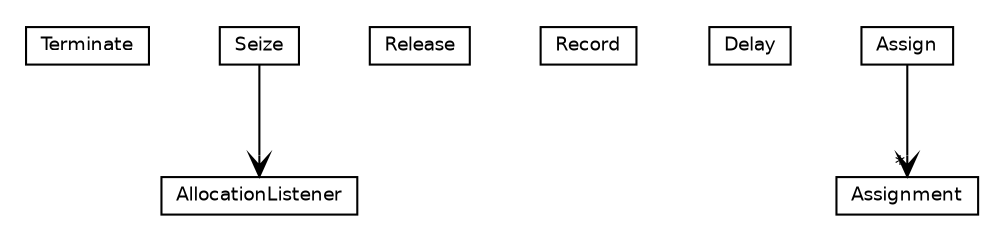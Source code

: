 #!/usr/local/bin/dot
#
# Class diagram 
# Generated by UMLGraph version 5.4 (http://www.umlgraph.org/)
#

digraph G {
	edge [fontname="Helvetica",fontsize=10,labelfontname="Helvetica",labelfontsize=10];
	node [fontname="Helvetica",fontsize=10,shape=plaintext];
	nodesep=0.25;
	ranksep=0.5;
	// jsl.modeling.elements.processview.description.commands.Terminate
	c2442 [label=<<table title="jsl.modeling.elements.processview.description.commands.Terminate" border="0" cellborder="1" cellspacing="0" cellpadding="2" port="p" href="./Terminate.html">
		<tr><td><table border="0" cellspacing="0" cellpadding="1">
<tr><td align="center" balign="center"> Terminate </td></tr>
		</table></td></tr>
		</table>>, URL="./Terminate.html", fontname="Helvetica", fontcolor="black", fontsize=9.0];
	// jsl.modeling.elements.processview.description.commands.Seize
	c2443 [label=<<table title="jsl.modeling.elements.processview.description.commands.Seize" border="0" cellborder="1" cellspacing="0" cellpadding="2" port="p" href="./Seize.html">
		<tr><td><table border="0" cellspacing="0" cellpadding="1">
<tr><td align="center" balign="center"> Seize </td></tr>
		</table></td></tr>
		</table>>, URL="./Seize.html", fontname="Helvetica", fontcolor="black", fontsize=9.0];
	// jsl.modeling.elements.processview.description.commands.Seize.AllocationListener
	c2444 [label=<<table title="jsl.modeling.elements.processview.description.commands.Seize.AllocationListener" border="0" cellborder="1" cellspacing="0" cellpadding="2" port="p" href="./Seize.AllocationListener.html">
		<tr><td><table border="0" cellspacing="0" cellpadding="1">
<tr><td align="center" balign="center"> AllocationListener </td></tr>
		</table></td></tr>
		</table>>, URL="./Seize.AllocationListener.html", fontname="Helvetica", fontcolor="black", fontsize=9.0];
	// jsl.modeling.elements.processview.description.commands.Release
	c2445 [label=<<table title="jsl.modeling.elements.processview.description.commands.Release" border="0" cellborder="1" cellspacing="0" cellpadding="2" port="p" href="./Release.html">
		<tr><td><table border="0" cellspacing="0" cellpadding="1">
<tr><td align="center" balign="center"> Release </td></tr>
		</table></td></tr>
		</table>>, URL="./Release.html", fontname="Helvetica", fontcolor="black", fontsize=9.0];
	// jsl.modeling.elements.processview.description.commands.Record
	c2446 [label=<<table title="jsl.modeling.elements.processview.description.commands.Record" border="0" cellborder="1" cellspacing="0" cellpadding="2" port="p" href="./Record.html">
		<tr><td><table border="0" cellspacing="0" cellpadding="1">
<tr><td align="center" balign="center"> Record </td></tr>
		</table></td></tr>
		</table>>, URL="./Record.html", fontname="Helvetica", fontcolor="black", fontsize=9.0];
	// jsl.modeling.elements.processview.description.commands.Delay
	c2447 [label=<<table title="jsl.modeling.elements.processview.description.commands.Delay" border="0" cellborder="1" cellspacing="0" cellpadding="2" port="p" href="./Delay.html">
		<tr><td><table border="0" cellspacing="0" cellpadding="1">
<tr><td align="center" balign="center"> Delay </td></tr>
		</table></td></tr>
		</table>>, URL="./Delay.html", fontname="Helvetica", fontcolor="black", fontsize=9.0];
	// jsl.modeling.elements.processview.description.commands.Assign
	c2448 [label=<<table title="jsl.modeling.elements.processview.description.commands.Assign" border="0" cellborder="1" cellspacing="0" cellpadding="2" port="p" href="./Assign.html">
		<tr><td><table border="0" cellspacing="0" cellpadding="1">
<tr><td align="center" balign="center"> Assign </td></tr>
		</table></td></tr>
		</table>>, URL="./Assign.html", fontname="Helvetica", fontcolor="black", fontsize=9.0];
	// jsl.modeling.elements.processview.description.commands.Assign.Assignment
	c2449 [label=<<table title="jsl.modeling.elements.processview.description.commands.Assign.Assignment" border="0" cellborder="1" cellspacing="0" cellpadding="2" port="p" href="./Assign.Assignment.html">
		<tr><td><table border="0" cellspacing="0" cellpadding="1">
<tr><td align="center" balign="center"> Assignment </td></tr>
		</table></td></tr>
		</table>>, URL="./Assign.Assignment.html", fontname="Helvetica", fontcolor="black", fontsize=9.0];
	// jsl.modeling.elements.processview.description.commands.Seize NAVASSOC jsl.modeling.elements.processview.description.commands.Seize.AllocationListener
	c2443:p -> c2444:p [taillabel="", label="", headlabel="", fontname="Helvetica", fontcolor="black", fontsize=10.0, color="black", arrowhead=open];
	// jsl.modeling.elements.processview.description.commands.Assign NAVASSOC jsl.modeling.elements.processview.description.commands.Assign.Assignment
	c2448:p -> c2449:p [taillabel="", label="", headlabel="*", fontname="Helvetica", fontcolor="black", fontsize=10.0, color="black", arrowhead=open];
}

